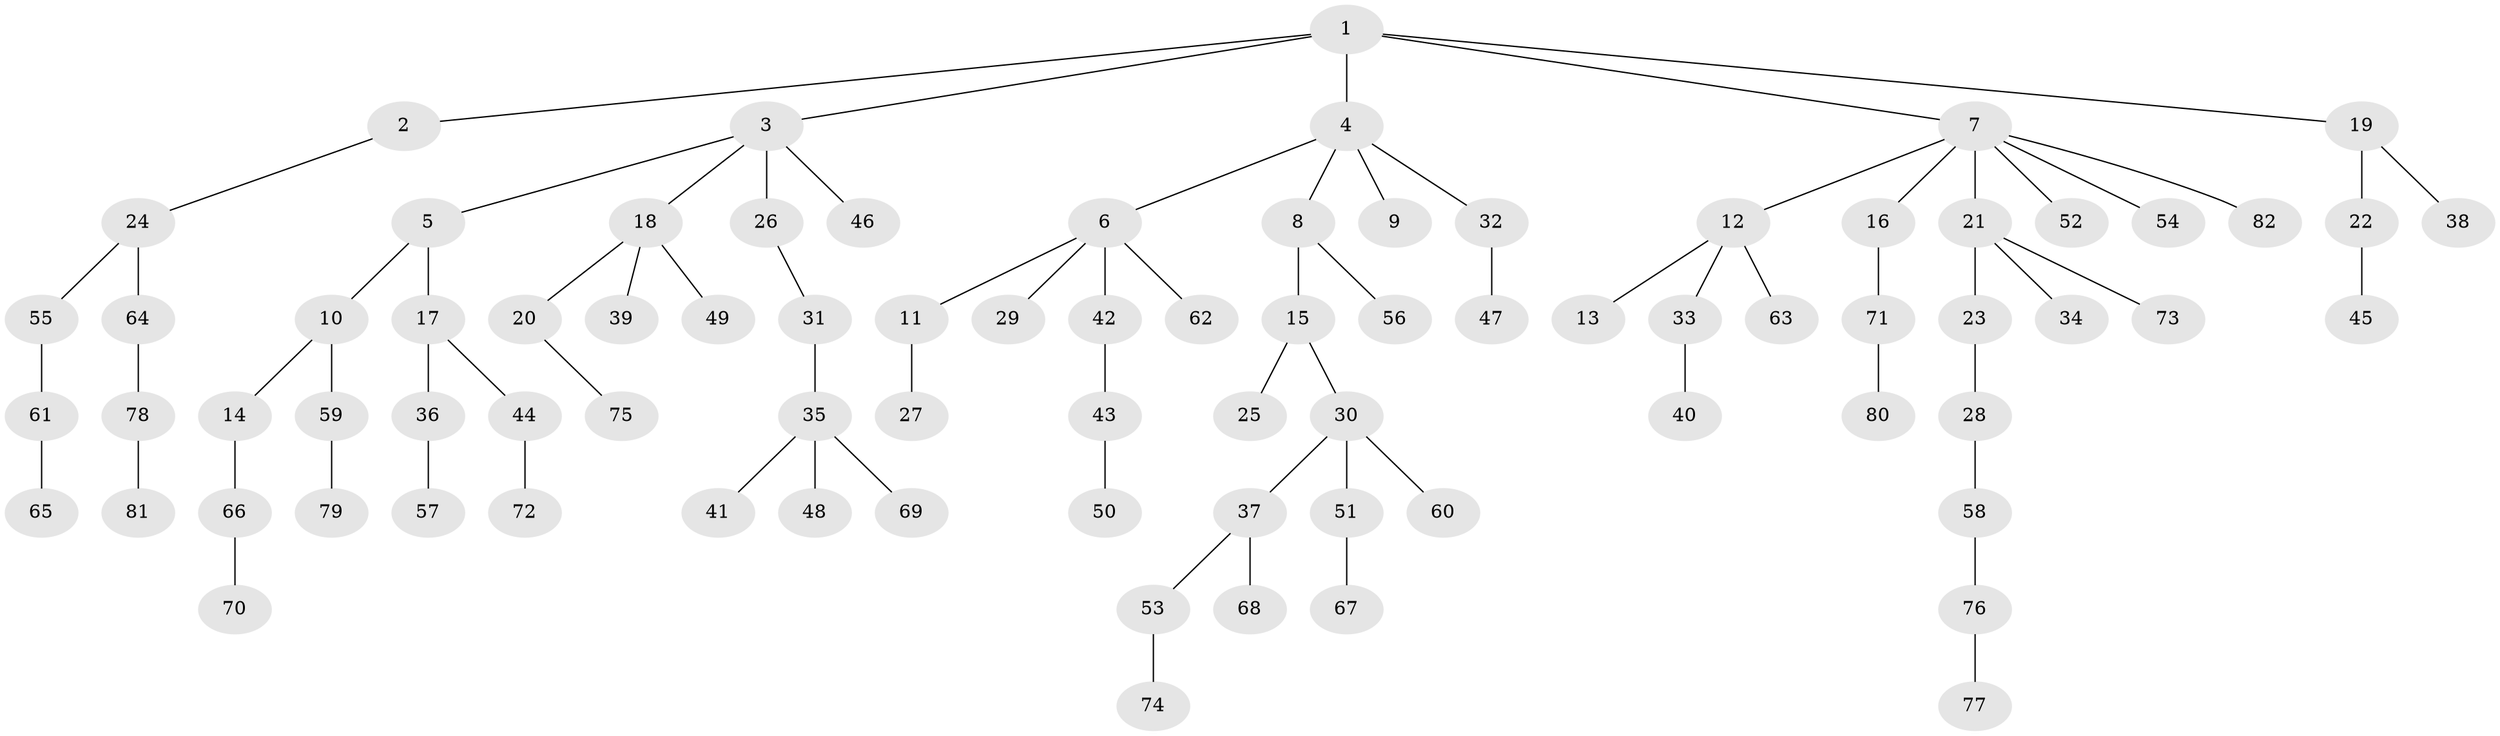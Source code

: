 // coarse degree distribution, {8: 0.018518518518518517, 3: 0.12962962962962962, 6: 0.018518518518518517, 5: 0.018518518518518517, 9: 0.018518518518518517, 1: 0.5740740740740741, 2: 0.2037037037037037, 4: 0.018518518518518517}
// Generated by graph-tools (version 1.1) at 2025/42/03/06/25 10:42:05]
// undirected, 82 vertices, 81 edges
graph export_dot {
graph [start="1"]
  node [color=gray90,style=filled];
  1;
  2;
  3;
  4;
  5;
  6;
  7;
  8;
  9;
  10;
  11;
  12;
  13;
  14;
  15;
  16;
  17;
  18;
  19;
  20;
  21;
  22;
  23;
  24;
  25;
  26;
  27;
  28;
  29;
  30;
  31;
  32;
  33;
  34;
  35;
  36;
  37;
  38;
  39;
  40;
  41;
  42;
  43;
  44;
  45;
  46;
  47;
  48;
  49;
  50;
  51;
  52;
  53;
  54;
  55;
  56;
  57;
  58;
  59;
  60;
  61;
  62;
  63;
  64;
  65;
  66;
  67;
  68;
  69;
  70;
  71;
  72;
  73;
  74;
  75;
  76;
  77;
  78;
  79;
  80;
  81;
  82;
  1 -- 2;
  1 -- 3;
  1 -- 4;
  1 -- 7;
  1 -- 19;
  2 -- 24;
  3 -- 5;
  3 -- 18;
  3 -- 26;
  3 -- 46;
  4 -- 6;
  4 -- 8;
  4 -- 9;
  4 -- 32;
  5 -- 10;
  5 -- 17;
  6 -- 11;
  6 -- 29;
  6 -- 42;
  6 -- 62;
  7 -- 12;
  7 -- 16;
  7 -- 21;
  7 -- 52;
  7 -- 54;
  7 -- 82;
  8 -- 15;
  8 -- 56;
  10 -- 14;
  10 -- 59;
  11 -- 27;
  12 -- 13;
  12 -- 33;
  12 -- 63;
  14 -- 66;
  15 -- 25;
  15 -- 30;
  16 -- 71;
  17 -- 36;
  17 -- 44;
  18 -- 20;
  18 -- 39;
  18 -- 49;
  19 -- 22;
  19 -- 38;
  20 -- 75;
  21 -- 23;
  21 -- 34;
  21 -- 73;
  22 -- 45;
  23 -- 28;
  24 -- 55;
  24 -- 64;
  26 -- 31;
  28 -- 58;
  30 -- 37;
  30 -- 51;
  30 -- 60;
  31 -- 35;
  32 -- 47;
  33 -- 40;
  35 -- 41;
  35 -- 48;
  35 -- 69;
  36 -- 57;
  37 -- 53;
  37 -- 68;
  42 -- 43;
  43 -- 50;
  44 -- 72;
  51 -- 67;
  53 -- 74;
  55 -- 61;
  58 -- 76;
  59 -- 79;
  61 -- 65;
  64 -- 78;
  66 -- 70;
  71 -- 80;
  76 -- 77;
  78 -- 81;
}
